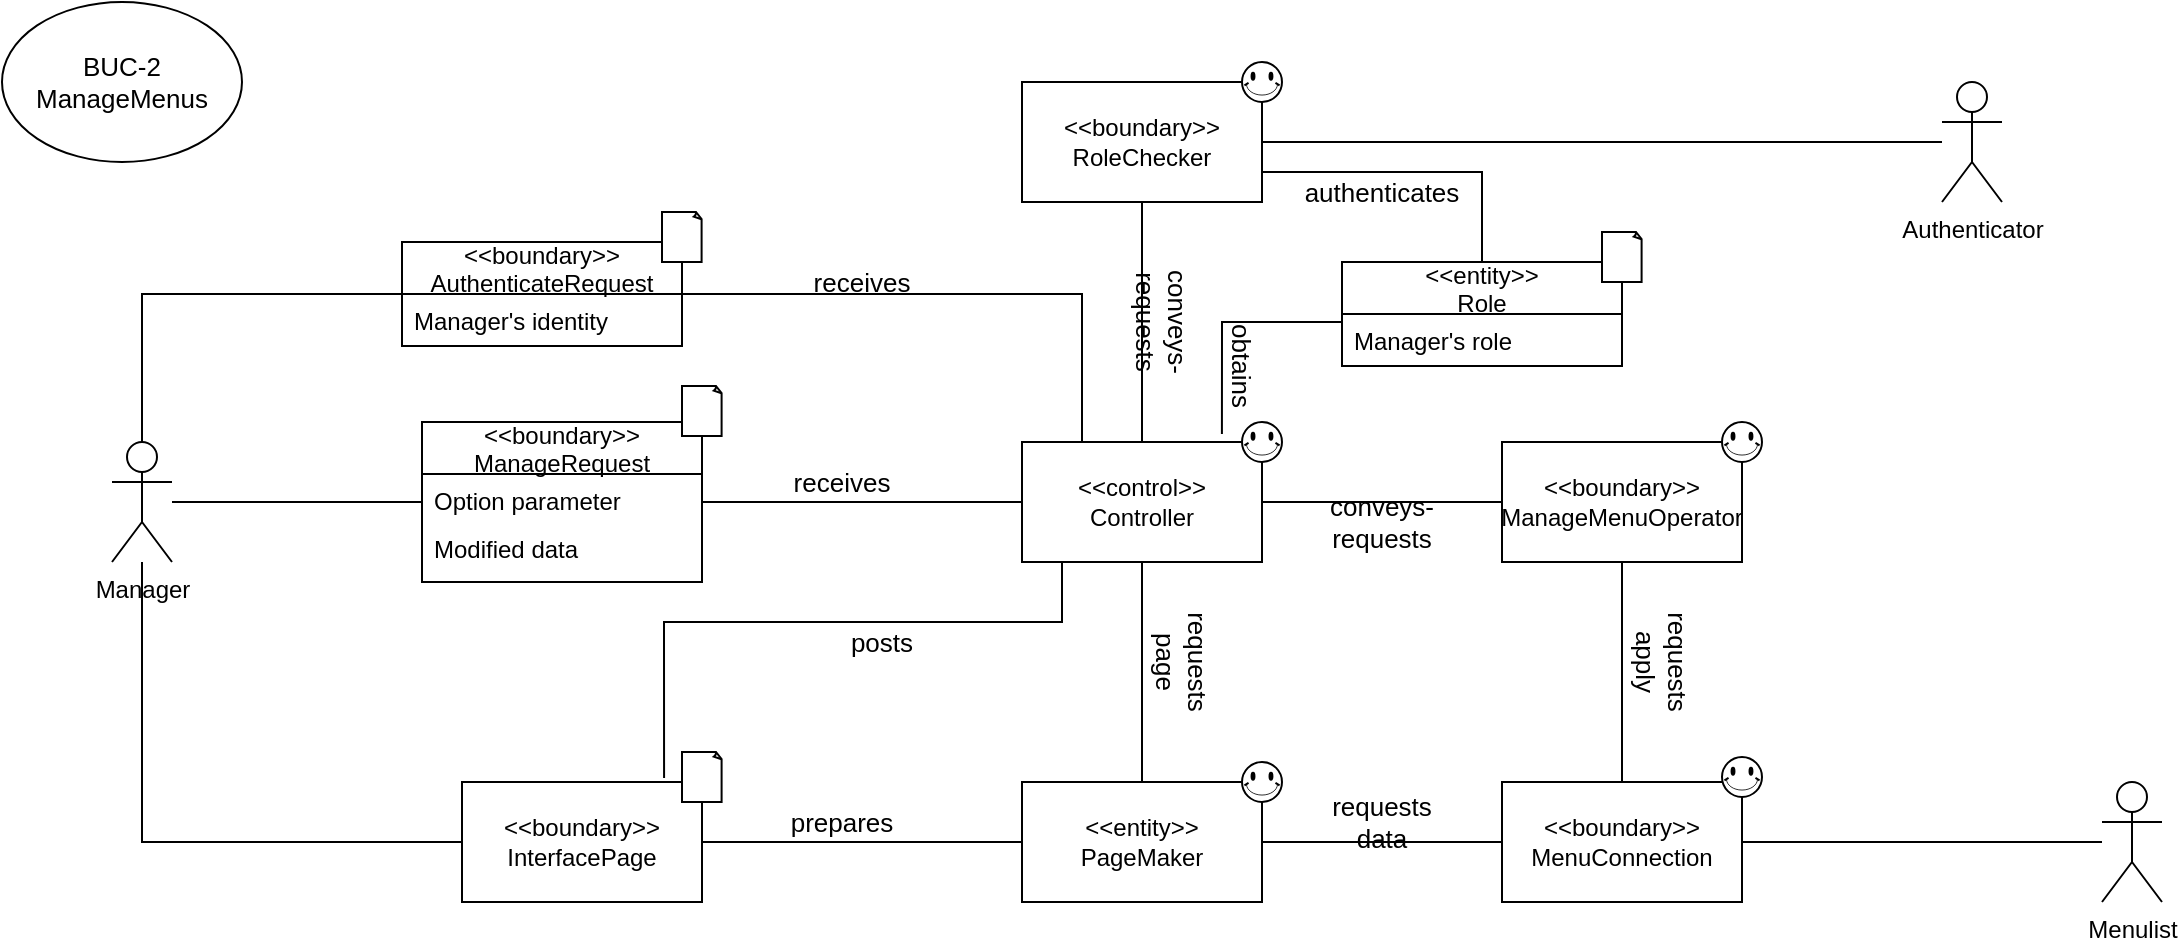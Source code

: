 <mxfile version="14.6.6" type="device"><diagram id="kgpKYQtTHZ0yAKxKKP6v" name="Page-1"><mxGraphModel dx="2912" dy="1122" grid="1" gridSize="10" guides="1" tooltips="1" connect="1" arrows="1" fold="1" page="1" pageScale="1" pageWidth="850" pageHeight="1100" math="0" shadow="0"><root><mxCell id="0"/><mxCell id="1" parent="0"/><mxCell id="GVfgAiBOaEd9qpSt7E3c-60" value="BUC-2&lt;br&gt;ManageMenus" style="ellipse;whiteSpace=wrap;html=1;fontSize=13;" parent="1" vertex="1"><mxGeometry x="-510" y="110" width="120" height="80" as="geometry"/></mxCell><mxCell id="TIHqFMysZovc--ws3g2Y-55" style="edgeStyle=orthogonalEdgeStyle;rounded=0;orthogonalLoop=1;jettySize=auto;html=1;fontSize=13;endArrow=none;endFill=0;" parent="1" source="TIHqFMysZovc--ws3g2Y-3" target="TIHqFMysZovc--ws3g2Y-7" edge="1"><mxGeometry relative="1" as="geometry"/></mxCell><mxCell id="TIHqFMysZovc--ws3g2Y-3" value="&amp;lt;&amp;lt;boundary&amp;gt;&amp;gt;&lt;br&gt;ManageMenuOperator" style="rounded=0;whiteSpace=wrap;html=1;" parent="1" vertex="1"><mxGeometry x="240" y="330" width="120" height="60" as="geometry"/></mxCell><mxCell id="TIHqFMysZovc--ws3g2Y-4" style="edgeStyle=orthogonalEdgeStyle;rounded=0;orthogonalLoop=1;jettySize=auto;html=1;endArrow=none;endFill=0;" parent="1" source="TIHqFMysZovc--ws3g2Y-5" edge="1"><mxGeometry relative="1" as="geometry"><mxPoint x="-300" y="360" as="targetPoint"/></mxGeometry></mxCell><mxCell id="TIHqFMysZovc--ws3g2Y-5" value="Manager" style="shape=umlActor;verticalLabelPosition=bottom;verticalAlign=top;html=1;outlineConnect=0;" parent="1" vertex="1"><mxGeometry x="-455" y="330" width="30" height="60" as="geometry"/></mxCell><mxCell id="TIHqFMysZovc--ws3g2Y-6" style="edgeStyle=orthogonalEdgeStyle;rounded=0;orthogonalLoop=1;jettySize=auto;html=1;endArrow=none;endFill=0;" parent="1" source="TIHqFMysZovc--ws3g2Y-7" target="TIHqFMysZovc--ws3g2Y-29" edge="1"><mxGeometry relative="1" as="geometry"/></mxCell><mxCell id="TIHqFMysZovc--ws3g2Y-7" value="&amp;lt;&amp;lt;boundary&amp;gt;&amp;gt;&lt;br&gt;MenuConnection" style="rounded=0;whiteSpace=wrap;html=1;" parent="1" vertex="1"><mxGeometry x="240" y="500" width="120" height="60" as="geometry"/></mxCell><mxCell id="TIHqFMysZovc--ws3g2Y-8" style="edgeStyle=orthogonalEdgeStyle;rounded=0;orthogonalLoop=1;jettySize=auto;html=1;entryX=0.5;entryY=0;entryDx=0;entryDy=0;endArrow=none;endFill=0;" parent="1" source="TIHqFMysZovc--ws3g2Y-9" target="TIHqFMysZovc--ws3g2Y-20" edge="1"><mxGeometry relative="1" as="geometry"/></mxCell><mxCell id="TIHqFMysZovc--ws3g2Y-9" value="&amp;lt;&amp;lt;boundary&amp;gt;&amp;gt;&lt;br&gt;RoleChecker" style="rounded=0;whiteSpace=wrap;html=1;" parent="1" vertex="1"><mxGeometry y="150" width="120" height="60" as="geometry"/></mxCell><mxCell id="TIHqFMysZovc--ws3g2Y-15" style="edgeStyle=orthogonalEdgeStyle;rounded=0;orthogonalLoop=1;jettySize=auto;html=1;endArrow=none;endFill=0;" parent="1" source="TIHqFMysZovc--ws3g2Y-16" target="TIHqFMysZovc--ws3g2Y-5" edge="1"><mxGeometry relative="1" as="geometry"/></mxCell><mxCell id="TIHqFMysZovc--ws3g2Y-16" value="&amp;lt;&amp;lt;boundary&amp;gt;&amp;gt;&lt;br&gt;InterfacePage" style="rounded=0;whiteSpace=wrap;html=1;" parent="1" vertex="1"><mxGeometry x="-280" y="500" width="120" height="60" as="geometry"/></mxCell><mxCell id="TIHqFMysZovc--ws3g2Y-17" style="edgeStyle=orthogonalEdgeStyle;rounded=0;orthogonalLoop=1;jettySize=auto;html=1;endArrow=none;endFill=0;" parent="1" source="TIHqFMysZovc--ws3g2Y-20" target="TIHqFMysZovc--ws3g2Y-3" edge="1"><mxGeometry relative="1" as="geometry"/></mxCell><mxCell id="TIHqFMysZovc--ws3g2Y-18" style="edgeStyle=orthogonalEdgeStyle;rounded=0;orthogonalLoop=1;jettySize=auto;html=1;entryX=0.842;entryY=-0.033;entryDx=0;entryDy=0;entryPerimeter=0;endArrow=none;endFill=0;" parent="1" source="TIHqFMysZovc--ws3g2Y-20" target="TIHqFMysZovc--ws3g2Y-16" edge="1"><mxGeometry relative="1" as="geometry"><Array as="points"><mxPoint x="20" y="420"/><mxPoint x="-179" y="420"/></Array></mxGeometry></mxCell><mxCell id="TIHqFMysZovc--ws3g2Y-19" style="edgeStyle=orthogonalEdgeStyle;rounded=0;orthogonalLoop=1;jettySize=auto;html=1;entryX=0.5;entryY=0;entryDx=0;entryDy=0;fontSize=13;endArrow=none;endFill=0;" parent="1" source="TIHqFMysZovc--ws3g2Y-20" target="TIHqFMysZovc--ws3g2Y-23" edge="1"><mxGeometry relative="1" as="geometry"/></mxCell><mxCell id="TIHqFMysZovc--ws3g2Y-20" value="&amp;lt;&amp;lt;control&amp;gt;&amp;gt;&lt;br&gt;Controller" style="rounded=0;whiteSpace=wrap;html=1;" parent="1" vertex="1"><mxGeometry y="330" width="120" height="60" as="geometry"/></mxCell><mxCell id="TIHqFMysZovc--ws3g2Y-21" style="edgeStyle=orthogonalEdgeStyle;rounded=0;orthogonalLoop=1;jettySize=auto;html=1;endArrow=none;endFill=0;" parent="1" source="TIHqFMysZovc--ws3g2Y-23" target="TIHqFMysZovc--ws3g2Y-16" edge="1"><mxGeometry relative="1" as="geometry"/></mxCell><mxCell id="TIHqFMysZovc--ws3g2Y-22" style="edgeStyle=orthogonalEdgeStyle;rounded=0;orthogonalLoop=1;jettySize=auto;html=1;endArrow=none;endFill=0;" parent="1" source="TIHqFMysZovc--ws3g2Y-23" target="TIHqFMysZovc--ws3g2Y-7" edge="1"><mxGeometry relative="1" as="geometry"/></mxCell><mxCell id="TIHqFMysZovc--ws3g2Y-23" value="&amp;lt;&amp;lt;entity&amp;gt;&amp;gt;&lt;br&gt;PageMaker" style="rounded=0;whiteSpace=wrap;html=1;" parent="1" vertex="1"><mxGeometry y="500" width="120" height="60" as="geometry"/></mxCell><mxCell id="TIHqFMysZovc--ws3g2Y-27" style="edgeStyle=orthogonalEdgeStyle;rounded=0;orthogonalLoop=1;jettySize=auto;html=1;entryX=1;entryY=0.5;entryDx=0;entryDy=0;endArrow=none;endFill=0;" parent="1" source="TIHqFMysZovc--ws3g2Y-28" target="TIHqFMysZovc--ws3g2Y-9" edge="1"><mxGeometry relative="1" as="geometry"/></mxCell><mxCell id="TIHqFMysZovc--ws3g2Y-28" value="Authenticator" style="shape=umlActor;verticalLabelPosition=bottom;verticalAlign=top;html=1;outlineConnect=0;" parent="1" vertex="1"><mxGeometry x="460" y="150" width="30" height="60" as="geometry"/></mxCell><mxCell id="TIHqFMysZovc--ws3g2Y-29" value="Menulist" style="shape=umlActor;verticalLabelPosition=bottom;verticalAlign=top;html=1;outlineConnect=0;" parent="1" vertex="1"><mxGeometry x="540" y="500" width="30" height="60" as="geometry"/></mxCell><mxCell id="TIHqFMysZovc--ws3g2Y-30" value="receives" style="text;html=1;strokeColor=none;fillColor=none;align=center;verticalAlign=middle;whiteSpace=wrap;rounded=0;fontSize=13;" parent="1" vertex="1"><mxGeometry x="-100" y="240" width="40" height="20" as="geometry"/></mxCell><mxCell id="TIHqFMysZovc--ws3g2Y-31" value="receives" style="text;html=1;strokeColor=none;fillColor=none;align=center;verticalAlign=middle;whiteSpace=wrap;rounded=0;fontSize=13;" parent="1" vertex="1"><mxGeometry x="-110" y="340" width="40" height="20" as="geometry"/></mxCell><mxCell id="TIHqFMysZovc--ws3g2Y-32" value="posts" style="text;html=1;strokeColor=none;fillColor=none;align=center;verticalAlign=middle;whiteSpace=wrap;rounded=0;fontSize=13;" parent="1" vertex="1"><mxGeometry x="-90" y="420" width="40" height="20" as="geometry"/></mxCell><mxCell id="TIHqFMysZovc--ws3g2Y-33" value="prepares" style="text;html=1;strokeColor=none;fillColor=none;align=center;verticalAlign=middle;whiteSpace=wrap;rounded=0;fontSize=13;" parent="1" vertex="1"><mxGeometry x="-110" y="510" width="40" height="20" as="geometry"/></mxCell><mxCell id="TIHqFMysZovc--ws3g2Y-34" value="requests data" style="text;html=1;strokeColor=none;fillColor=none;align=center;verticalAlign=middle;whiteSpace=wrap;rounded=0;fontSize=13;" parent="1" vertex="1"><mxGeometry x="160" y="510" width="40" height="20" as="geometry"/></mxCell><mxCell id="TIHqFMysZovc--ws3g2Y-35" value="conveys-requests" style="text;html=1;strokeColor=none;fillColor=none;align=center;verticalAlign=middle;whiteSpace=wrap;rounded=0;fontSize=13;rotation=90;" parent="1" vertex="1"><mxGeometry x="50" y="260" width="40" height="20" as="geometry"/></mxCell><mxCell id="TIHqFMysZovc--ws3g2Y-36" value="conveys-requests" style="text;html=1;strokeColor=none;fillColor=none;align=center;verticalAlign=middle;whiteSpace=wrap;rounded=0;fontSize=13;" parent="1" vertex="1"><mxGeometry x="160" y="360" width="40" height="20" as="geometry"/></mxCell><mxCell id="TIHqFMysZovc--ws3g2Y-37" value="obtains" style="text;html=1;strokeColor=none;fillColor=none;align=center;verticalAlign=middle;whiteSpace=wrap;rounded=0;fontSize=13;rotation=90;" parent="1" vertex="1"><mxGeometry x="90" y="282" width="40" height="20" as="geometry"/></mxCell><mxCell id="TIHqFMysZovc--ws3g2Y-38" value="authenticates" style="text;html=1;strokeColor=none;fillColor=none;align=center;verticalAlign=middle;whiteSpace=wrap;rounded=0;fontSize=13;" parent="1" vertex="1"><mxGeometry x="160" y="195" width="40" height="20" as="geometry"/></mxCell><mxCell id="TIHqFMysZovc--ws3g2Y-39" value="requests page" style="text;html=1;strokeColor=none;fillColor=none;align=center;verticalAlign=middle;whiteSpace=wrap;rounded=0;fontSize=13;rotation=90;" parent="1" vertex="1"><mxGeometry x="60" y="430" width="40" height="20" as="geometry"/></mxCell><mxCell id="TIHqFMysZovc--ws3g2Y-40" value="" style="verticalLabelPosition=bottom;verticalAlign=top;html=1;shape=mxgraph.basic.smiley;fontSize=13;" parent="1" vertex="1"><mxGeometry x="110" y="490" width="20" height="20" as="geometry"/></mxCell><mxCell id="TIHqFMysZovc--ws3g2Y-41" value="" style="verticalLabelPosition=bottom;verticalAlign=top;html=1;shape=mxgraph.basic.smiley;fontSize=13;" parent="1" vertex="1"><mxGeometry x="110" y="320" width="20" height="20" as="geometry"/></mxCell><mxCell id="TIHqFMysZovc--ws3g2Y-42" value="" style="verticalLabelPosition=bottom;verticalAlign=top;html=1;shape=mxgraph.basic.smiley;fontSize=13;" parent="1" vertex="1"><mxGeometry x="110" y="140" width="20" height="20" as="geometry"/></mxCell><mxCell id="TIHqFMysZovc--ws3g2Y-43" value="" style="verticalLabelPosition=bottom;verticalAlign=top;html=1;shape=mxgraph.basic.smiley;fontSize=13;" parent="1" vertex="1"><mxGeometry x="350" y="320" width="20" height="20" as="geometry"/></mxCell><mxCell id="TIHqFMysZovc--ws3g2Y-44" value="" style="verticalLabelPosition=bottom;verticalAlign=top;html=1;shape=mxgraph.basic.smiley;fontSize=13;" parent="1" vertex="1"><mxGeometry x="350" y="487.5" width="20" height="20" as="geometry"/></mxCell><mxCell id="TIHqFMysZovc--ws3g2Y-48" value="" style="whiteSpace=wrap;html=1;shape=mxgraph.basic.document;fontSize=13;" parent="1" vertex="1"><mxGeometry x="-170" y="485" width="20" height="25" as="geometry"/></mxCell><mxCell id="TIHqFMysZovc--ws3g2Y-57" value="requests apply" style="text;html=1;strokeColor=none;fillColor=none;align=center;verticalAlign=middle;whiteSpace=wrap;rounded=0;fontSize=13;rotation=90;" parent="1" vertex="1"><mxGeometry x="300" y="430" width="40" height="20" as="geometry"/></mxCell><mxCell id="6E2tcY-oxvJaGaZFyybp-5" style="edgeStyle=orthogonalEdgeStyle;rounded=0;orthogonalLoop=1;jettySize=auto;html=1;entryX=0.25;entryY=0;entryDx=0;entryDy=0;endArrow=none;endFill=0;" parent="1" source="6E2tcY-oxvJaGaZFyybp-1" target="TIHqFMysZovc--ws3g2Y-20" edge="1"><mxGeometry relative="1" as="geometry"/></mxCell><mxCell id="6E2tcY-oxvJaGaZFyybp-6" style="edgeStyle=orthogonalEdgeStyle;rounded=0;orthogonalLoop=1;jettySize=auto;html=1;entryX=0.5;entryY=0;entryDx=0;entryDy=0;entryPerimeter=0;endArrow=none;endFill=0;" parent="1" source="6E2tcY-oxvJaGaZFyybp-1" target="TIHqFMysZovc--ws3g2Y-5" edge="1"><mxGeometry relative="1" as="geometry"/></mxCell><mxCell id="6E2tcY-oxvJaGaZFyybp-1" value="&lt;&lt;boundary&gt;&gt;&#10;AuthenticateRequest" style="swimlane;fontStyle=0;childLayout=stackLayout;horizontal=1;startSize=26;fillColor=none;horizontalStack=0;resizeParent=1;resizeParentMax=0;resizeLast=0;collapsible=1;marginBottom=0;" parent="1" vertex="1"><mxGeometry x="-310" y="230" width="140" height="52" as="geometry"/></mxCell><mxCell id="6E2tcY-oxvJaGaZFyybp-2" value="Manager's identity" style="text;strokeColor=none;fillColor=none;align=left;verticalAlign=top;spacingLeft=4;spacingRight=4;overflow=hidden;rotatable=0;points=[[0,0.5],[1,0.5]];portConstraint=eastwest;" parent="6E2tcY-oxvJaGaZFyybp-1" vertex="1"><mxGeometry y="26" width="140" height="26" as="geometry"/></mxCell><mxCell id="TIHqFMysZovc--ws3g2Y-46" value="" style="whiteSpace=wrap;html=1;shape=mxgraph.basic.document;fontSize=13;" parent="1" vertex="1"><mxGeometry x="-180" y="215" width="20" height="25" as="geometry"/></mxCell><mxCell id="6E2tcY-oxvJaGaZFyybp-10" style="edgeStyle=orthogonalEdgeStyle;rounded=0;orthogonalLoop=1;jettySize=auto;html=1;entryX=1;entryY=0.75;entryDx=0;entryDy=0;endArrow=none;endFill=0;" parent="1" source="6E2tcY-oxvJaGaZFyybp-7" target="TIHqFMysZovc--ws3g2Y-9" edge="1"><mxGeometry relative="1" as="geometry"><Array as="points"><mxPoint x="230" y="195"/></Array></mxGeometry></mxCell><mxCell id="6E2tcY-oxvJaGaZFyybp-7" value="&lt;&lt;entity&gt;&gt;&#10;Role" style="swimlane;fontStyle=0;childLayout=stackLayout;horizontal=1;startSize=26;fillColor=none;horizontalStack=0;resizeParent=1;resizeParentMax=0;resizeLast=0;collapsible=1;marginBottom=0;" parent="1" vertex="1"><mxGeometry x="160" y="240" width="140" height="52" as="geometry"><mxRectangle x="160" y="240" width="90" height="30" as="alternateBounds"/></mxGeometry></mxCell><mxCell id="6E2tcY-oxvJaGaZFyybp-8" value="Manager's role" style="text;strokeColor=none;fillColor=none;align=left;verticalAlign=top;spacingLeft=4;spacingRight=4;overflow=hidden;rotatable=0;points=[[0,0.5],[1,0.5]];portConstraint=eastwest;" parent="6E2tcY-oxvJaGaZFyybp-7" vertex="1"><mxGeometry y="26" width="140" height="26" as="geometry"/></mxCell><mxCell id="6E2tcY-oxvJaGaZFyybp-9" value="" style="whiteSpace=wrap;html=1;shape=mxgraph.basic.document;fontSize=13;" parent="1" vertex="1"><mxGeometry x="290" y="225" width="20" height="25" as="geometry"/></mxCell><mxCell id="6E2tcY-oxvJaGaZFyybp-11" style="edgeStyle=orthogonalEdgeStyle;rounded=0;orthogonalLoop=1;jettySize=auto;html=1;entryX=0.833;entryY=-0.067;entryDx=0;entryDy=0;entryPerimeter=0;endArrow=none;endFill=0;" parent="1" source="6E2tcY-oxvJaGaZFyybp-8" target="TIHqFMysZovc--ws3g2Y-20" edge="1"><mxGeometry relative="1" as="geometry"><Array as="points"><mxPoint x="100" y="270"/></Array></mxGeometry></mxCell><mxCell id="6E2tcY-oxvJaGaZFyybp-26" style="edgeStyle=orthogonalEdgeStyle;rounded=0;orthogonalLoop=1;jettySize=auto;html=1;entryX=0;entryY=0.5;entryDx=0;entryDy=0;endArrow=none;endFill=0;" parent="1" source="6E2tcY-oxvJaGaZFyybp-20" target="TIHqFMysZovc--ws3g2Y-20" edge="1"><mxGeometry relative="1" as="geometry"/></mxCell><mxCell id="6E2tcY-oxvJaGaZFyybp-20" value="&lt;&lt;boundary&gt;&gt;&#10;ManageRequest" style="swimlane;fontStyle=0;childLayout=stackLayout;horizontal=1;startSize=26;fillColor=none;horizontalStack=0;resizeParent=1;resizeParentMax=0;resizeLast=0;collapsible=1;marginBottom=0;" parent="1" vertex="1"><mxGeometry x="-300" y="320" width="140" height="80" as="geometry"/></mxCell><mxCell id="6E2tcY-oxvJaGaZFyybp-21" value="Option parameter" style="text;strokeColor=none;fillColor=none;align=left;verticalAlign=top;spacingLeft=4;spacingRight=4;overflow=hidden;rotatable=0;points=[[0,0.5],[1,0.5]];portConstraint=eastwest;" parent="6E2tcY-oxvJaGaZFyybp-20" vertex="1"><mxGeometry y="26" width="140" height="24" as="geometry"/></mxCell><mxCell id="6E2tcY-oxvJaGaZFyybp-23" value="Modified data" style="text;strokeColor=none;fillColor=none;align=left;verticalAlign=top;spacingLeft=4;spacingRight=4;overflow=hidden;rotatable=0;points=[[0,0.5],[1,0.5]];portConstraint=eastwest;" parent="6E2tcY-oxvJaGaZFyybp-20" vertex="1"><mxGeometry y="50" width="140" height="30" as="geometry"/></mxCell><mxCell id="6E2tcY-oxvJaGaZFyybp-27" value="" style="whiteSpace=wrap;html=1;shape=mxgraph.basic.document;fontSize=13;" parent="1" vertex="1"><mxGeometry x="-170" y="302" width="20" height="25" as="geometry"/></mxCell></root></mxGraphModel></diagram></mxfile>
